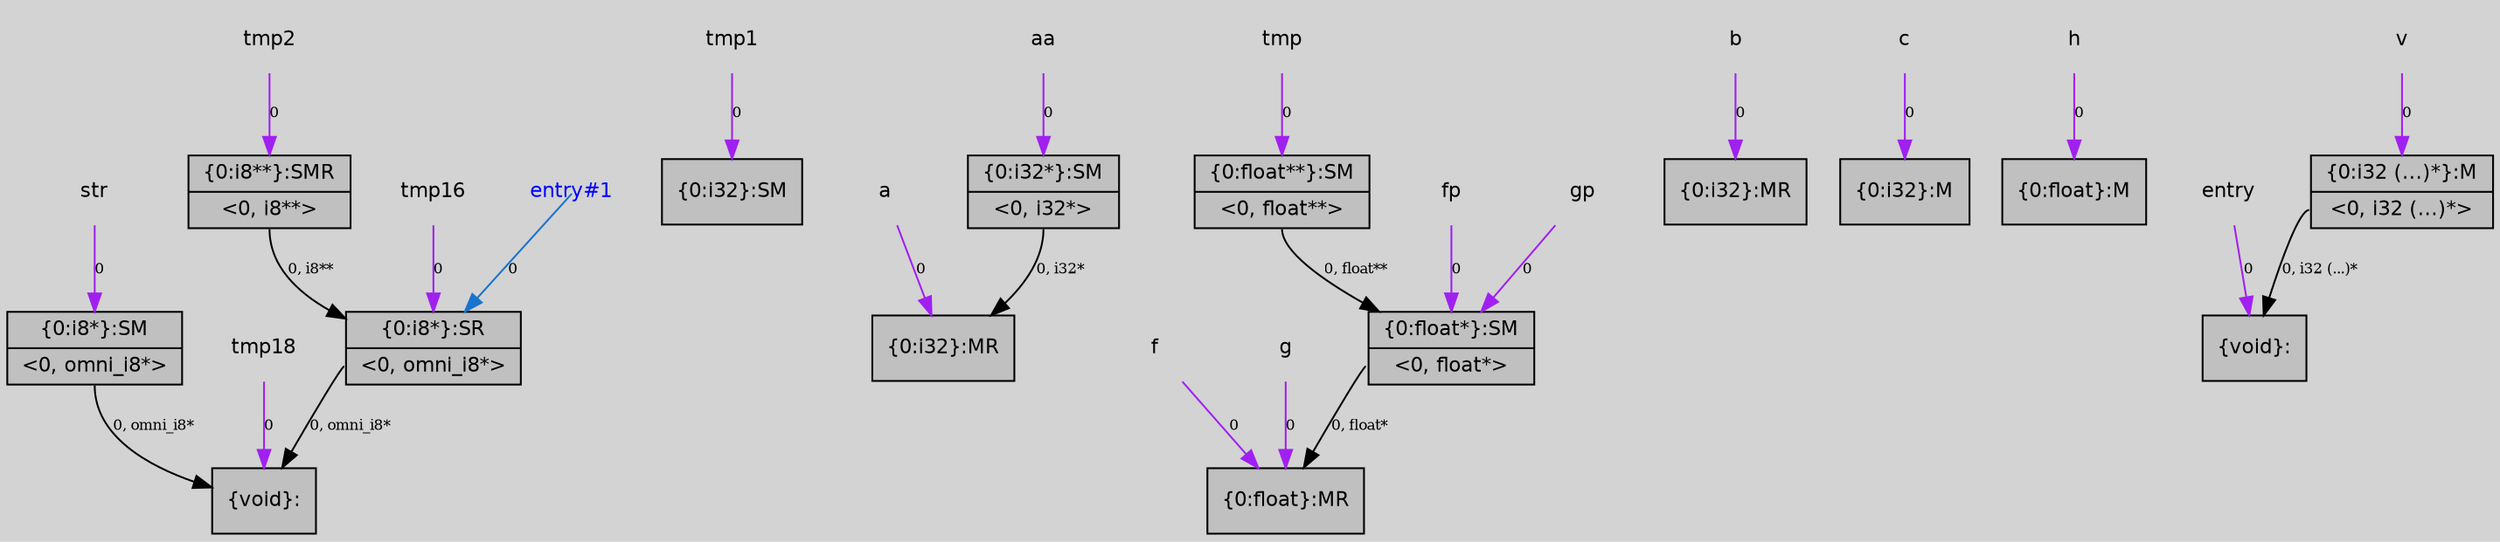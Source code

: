 digraph unnamed {
	graph [center=true, ratio=true, bgcolor=lightgray, fontname=Helvetica];
	node  [fontname=Helvetica, fontsize=11];

	Node0x7feec7c16840 [shape=record,fillcolor=gray, style=filled,label="{\{0:i8*\}:SR|{<s0>\<0, omni_i8*\>}}"];
	Node0x7feec7c16610 [shape=record,fillcolor=gray, style=filled,label="{\{0:i32\}:SM}"];
	Node0x7feec7c16980 [shape=record,fillcolor=gray, style=filled,label="{\{0:i8**\}:SMR|{<s0>\<0, i8**\>}}"];
	Node0x7feec7c16a10 [shape=record,fillcolor=gray, style=filled,label="{\{0:i32*\}:SM|{<s0>\<0, i32*\>}}"];
	Node0x7feec7c16c20 [shape=record,fillcolor=gray, style=filled,label="{\{0:float*\}:SM|{<s0>\<0, float*\>}}"];
	Node0x7feec7c16d00 [shape=record,fillcolor=gray, style=filled,label="{\{0:float**\}:SM|{<s0>\<0, float**\>}}"];
	Node0x7feec7c16de0 [shape=record,fillcolor=gray, style=filled,label="{\{0:i8*\}:SM|{<s0>\<0, omni_i8*\>}}"];
	Node0x7feec7c16f10 [shape=record,fillcolor=gray, style=filled,label="{\{0:i32\}:MR}"];
	Node0x7feec7c17180 [shape=record,fillcolor=gray, style=filled,label="{\{0:i32\}:MR}"];
	Node0x7feec7c17300 [shape=record,fillcolor=gray, style=filled,label="{\{0:i32\}:M}"];
	Node0x7feec7c17560 [shape=record,fillcolor=gray, style=filled,label="{\{0:float\}:MR}"];
	Node0x7feec7c16fb0 [shape=record,fillcolor=gray, style=filled,label="{\{0:float\}:M}"];
	Node0x7feec7c178d0 [shape=record,fillcolor=gray, style=filled,label="{\{0:i32 (...)*\}:M|{<s0>\<0, i32 (...)*\>}}"];
	Node0x7feec7c179a0 [shape=record,fillcolor=gray, style=filled,label="{\{void\}:}"];
	Node0x7feec7c17e50 [shape=record,fillcolor=gray, style=filled,label="{\{void\}:}"];
	Node0x7feec7c114e8 [shape=plaintext, label ="c"];
	Node0x7feec7c114e8 -> Node0x7feec7c17300[arrowtail=tee,label="0",fontsize=8,color=purple];
	Node0x7feec7c11458 [shape=plaintext, label ="b"];
	Node0x7feec7c11458 -> Node0x7feec7c17180[arrowtail=tee,label="0",fontsize=8,color=purple];
	Node0x7feec7c11de8 [shape=plaintext, label ="tmp2"];
	Node0x7feec7c11de8 -> Node0x7feec7c16980[arrowtail=tee,label="0",fontsize=8,color=purple];
	Node0x7feec7c115b8 [shape=plaintext, label ="f"];
	Node0x7feec7c115b8 -> Node0x7feec7c17560[arrowtail=tee,label="0",fontsize=8,color=purple];
	Node0x7feec7c12438 [shape=plaintext, label ="tmp18"];
	Node0x7feec7c12438 -> Node0x7feec7c17e50[arrowtail=tee,label="0",fontsize=8,color=purple];
	Node0x7feec7c11988 [shape=plaintext, label ="v"];
	Node0x7feec7c11988 -> Node0x7feec7c178d0[arrowtail=tee,label="0",fontsize=8,color=purple];
	Node0x7feec7c12068 [shape=plaintext, label ="str"];
	Node0x7feec7c12068 -> Node0x7feec7c16de0[arrowtail=tee,label="0",fontsize=8,color=purple];
	Node0x7feec7c11d38 [shape=plaintext, label ="tmp1"];
	Node0x7feec7c11d38 -> Node0x7feec7c16610[arrowtail=tee,label="0",fontsize=8,color=purple];
	Node0x7feec7c11ee8 [shape=plaintext, label ="fp"];
	Node0x7feec7c11ee8 -> Node0x7feec7c16c20[arrowtail=tee,label="0",fontsize=8,color=purple];
	Node0x7feec7c112f8 [shape=plaintext, label ="a"];
	Node0x7feec7c112f8 -> Node0x7feec7c16f10[arrowtail=tee,label="0",fontsize=8,color=purple];
	Node0x7feec7c116d8 [shape=plaintext, label ="h"];
	Node0x7feec7c116d8 -> Node0x7feec7c16fb0[arrowtail=tee,label="0",fontsize=8,color=purple];
	Node0x7feec7c11e68 [shape=plaintext, label ="aa"];
	Node0x7feec7c11e68 -> Node0x7feec7c16a10[arrowtail=tee,label="0",fontsize=8,color=purple];
	Node0x7feec7c11a08 [shape=plaintext, label ="entry"];
	Node0x7feec7c11a08 -> Node0x7feec7c179a0[arrowtail=tee,label="0",fontsize=8,color=purple];
	Node0x7feec7c11648 [shape=plaintext, label ="g"];
	Node0x7feec7c11648 -> Node0x7feec7c17560[arrowtail=tee,label="0",fontsize=8,color=purple];
	Node0x7feec7c11fe8 [shape=plaintext, label ="tmp"];
	Node0x7feec7c11fe8 -> Node0x7feec7c16d00[arrowtail=tee,label="0",fontsize=8,color=purple];
	Node0x7feec7c132a8 [shape=plaintext, label ="tmp16"];
	Node0x7feec7c132a8 -> Node0x7feec7c16840[arrowtail=tee,label="0",fontsize=8,color=purple];
	Node0x7feec7c11f68 [shape=plaintext, label ="gp"];
	Node0x7feec7c11f68 -> Node0x7feec7c16c20[arrowtail=tee,label="0",fontsize=8,color=purple];
	Node0x7feec7c11b38 [shape=plaintext,fontcolor=blue, label ="entry#1"];
	Node0x7feec7c11b38 -> Node0x7feec7c16840[tailclip=false,color=dodgerblue3,label="0",fontsize=8];
	Node0x7feec7c16840:s0 -> Node0x7feec7c17e50[arrowtail=tee,label="0, omni_i8*",fontsize=8];
	Node0x7feec7c16980:s0 -> Node0x7feec7c16840[arrowtail=tee,label="0, i8**",fontsize=8];
	Node0x7feec7c16a10:s0 -> Node0x7feec7c16f10[arrowtail=tee,label="0, i32*",fontsize=8];
	Node0x7feec7c16c20:s0 -> Node0x7feec7c17560[arrowtail=tee,label="0, float*",fontsize=8];
	Node0x7feec7c16d00:s0 -> Node0x7feec7c16c20[arrowtail=tee,label="0, float**",fontsize=8];
	Node0x7feec7c16de0:s0 -> Node0x7feec7c17e50[arrowtail=tee,label="0, omni_i8*",fontsize=8];
	Node0x7feec7c178d0:s0 -> Node0x7feec7c179a0[arrowtail=tee,label="0, i32 (...)*",fontsize=8];
}
